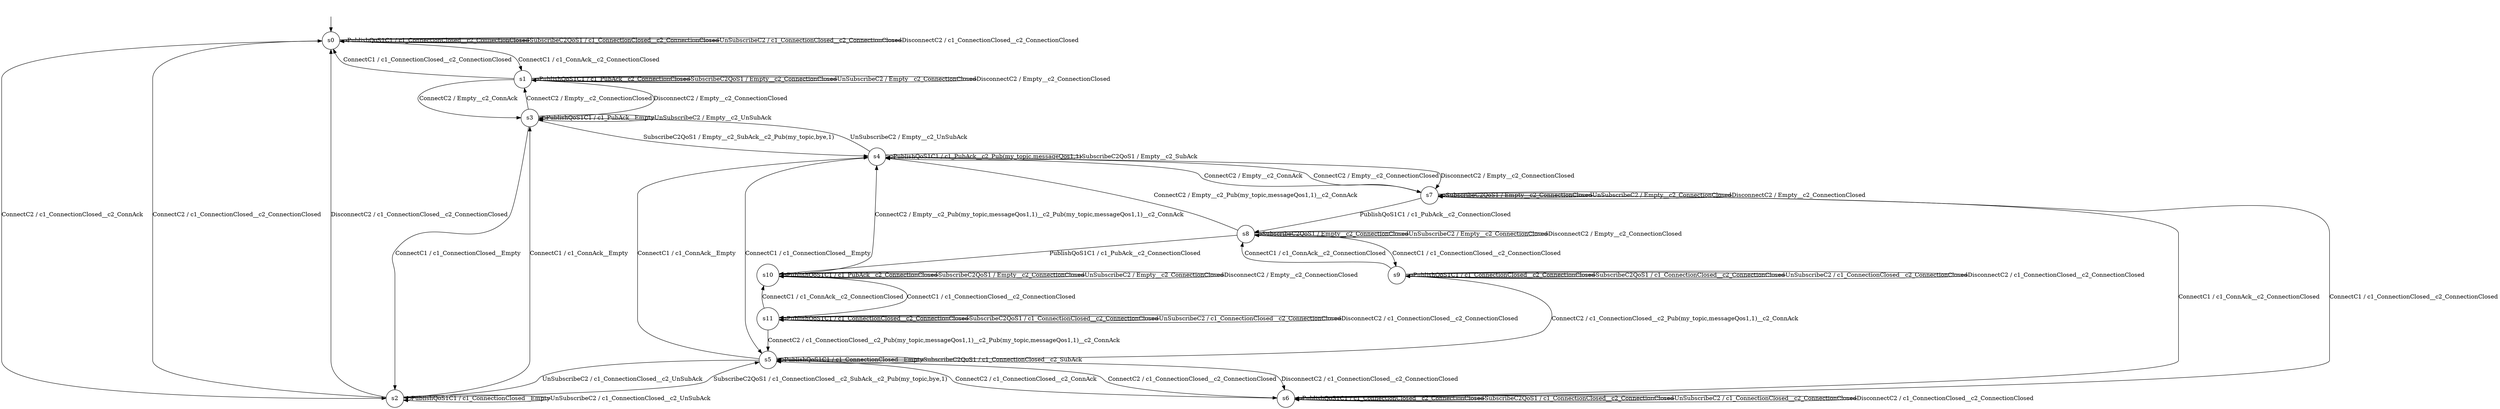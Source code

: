 digraph g {
__start0 [label="" shape="none"];

	s0 [shape="circle" label="s0"];
	s1 [shape="circle" label="s1"];
	s2 [shape="circle" label="s2"];
	s3 [shape="circle" label="s3"];
	s4 [shape="circle" label="s4"];
	s5 [shape="circle" label="s5"];
	s6 [shape="circle" label="s6"];
	s7 [shape="circle" label="s7"];
	s8 [shape="circle" label="s8"];
	s9 [shape="circle" label="s9"];
	s10 [shape="circle" label="s10"];
	s11 [shape="circle" label="s11"];
	s0 -> s2 [label="ConnectC2 / c1_ConnectionClosed__c2_ConnAck"];
	s0 -> s1 [label="ConnectC1 / c1_ConnAck__c2_ConnectionClosed"];
	s0 -> s0 [label="PublishQoS1C1 / c1_ConnectionClosed__c2_ConnectionClosed"];
	s0 -> s0 [label="SubscribeC2QoS1 / c1_ConnectionClosed__c2_ConnectionClosed"];
	s0 -> s0 [label="UnSubscribeC2 / c1_ConnectionClosed__c2_ConnectionClosed"];
	s0 -> s0 [label="DisconnectC2 / c1_ConnectionClosed__c2_ConnectionClosed"];
	s1 -> s3 [label="ConnectC2 / Empty__c2_ConnAck"];
	s1 -> s0 [label="ConnectC1 / c1_ConnectionClosed__c2_ConnectionClosed"];
	s1 -> s1 [label="PublishQoS1C1 / c1_PubAck__c2_ConnectionClosed"];
	s1 -> s1 [label="SubscribeC2QoS1 / Empty__c2_ConnectionClosed"];
	s1 -> s1 [label="UnSubscribeC2 / Empty__c2_ConnectionClosed"];
	s1 -> s1 [label="DisconnectC2 / Empty__c2_ConnectionClosed"];
	s2 -> s0 [label="ConnectC2 / c1_ConnectionClosed__c2_ConnectionClosed"];
	s2 -> s3 [label="ConnectC1 / c1_ConnAck__Empty"];
	s2 -> s2 [label="PublishQoS1C1 / c1_ConnectionClosed__Empty"];
	s2 -> s5 [label="SubscribeC2QoS1 / c1_ConnectionClosed__c2_SubAck__c2_Pub(my_topic,bye,1)"];
	s2 -> s2 [label="UnSubscribeC2 / c1_ConnectionClosed__c2_UnSubAck"];
	s2 -> s0 [label="DisconnectC2 / c1_ConnectionClosed__c2_ConnectionClosed"];
	s3 -> s1 [label="ConnectC2 / Empty__c2_ConnectionClosed"];
	s3 -> s2 [label="ConnectC1 / c1_ConnectionClosed__Empty"];
	s3 -> s3 [label="PublishQoS1C1 / c1_PubAck__Empty"];
	s3 -> s4 [label="SubscribeC2QoS1 / Empty__c2_SubAck__c2_Pub(my_topic,bye,1)"];
	s3 -> s3 [label="UnSubscribeC2 / Empty__c2_UnSubAck"];
	s3 -> s1 [label="DisconnectC2 / Empty__c2_ConnectionClosed"];
	s4 -> s7 [label="ConnectC2 / Empty__c2_ConnectionClosed"];
	s4 -> s5 [label="ConnectC1 / c1_ConnectionClosed__Empty"];
	s4 -> s4 [label="PublishQoS1C1 / c1_PubAck__c2_Pub(my_topic,messageQos1,1)"];
	s4 -> s4 [label="SubscribeC2QoS1 / Empty__c2_SubAck"];
	s4 -> s3 [label="UnSubscribeC2 / Empty__c2_UnSubAck"];
	s4 -> s7 [label="DisconnectC2 / Empty__c2_ConnectionClosed"];
	s5 -> s6 [label="ConnectC2 / c1_ConnectionClosed__c2_ConnectionClosed"];
	s5 -> s4 [label="ConnectC1 / c1_ConnAck__Empty"];
	s5 -> s5 [label="PublishQoS1C1 / c1_ConnectionClosed__Empty"];
	s5 -> s5 [label="SubscribeC2QoS1 / c1_ConnectionClosed__c2_SubAck"];
	s5 -> s2 [label="UnSubscribeC2 / c1_ConnectionClosed__c2_UnSubAck"];
	s5 -> s6 [label="DisconnectC2 / c1_ConnectionClosed__c2_ConnectionClosed"];
	s6 -> s5 [label="ConnectC2 / c1_ConnectionClosed__c2_ConnAck"];
	s6 -> s7 [label="ConnectC1 / c1_ConnAck__c2_ConnectionClosed"];
	s6 -> s6 [label="PublishQoS1C1 / c1_ConnectionClosed__c2_ConnectionClosed"];
	s6 -> s6 [label="SubscribeC2QoS1 / c1_ConnectionClosed__c2_ConnectionClosed"];
	s6 -> s6 [label="UnSubscribeC2 / c1_ConnectionClosed__c2_ConnectionClosed"];
	s6 -> s6 [label="DisconnectC2 / c1_ConnectionClosed__c2_ConnectionClosed"];
	s7 -> s4 [label="ConnectC2 / Empty__c2_ConnAck"];
	s7 -> s6 [label="ConnectC1 / c1_ConnectionClosed__c2_ConnectionClosed"];
	s7 -> s8 [label="PublishQoS1C1 / c1_PubAck__c2_ConnectionClosed"];
	s7 -> s7 [label="SubscribeC2QoS1 / Empty__c2_ConnectionClosed"];
	s7 -> s7 [label="UnSubscribeC2 / Empty__c2_ConnectionClosed"];
	s7 -> s7 [label="DisconnectC2 / Empty__c2_ConnectionClosed"];
	s8 -> s4 [label="ConnectC2 / Empty__c2_Pub(my_topic,messageQos1,1)__c2_ConnAck"];
	s8 -> s9 [label="ConnectC1 / c1_ConnectionClosed__c2_ConnectionClosed"];
	s8 -> s10 [label="PublishQoS1C1 / c1_PubAck__c2_ConnectionClosed"];
	s8 -> s8 [label="SubscribeC2QoS1 / Empty__c2_ConnectionClosed"];
	s8 -> s8 [label="UnSubscribeC2 / Empty__c2_ConnectionClosed"];
	s8 -> s8 [label="DisconnectC2 / Empty__c2_ConnectionClosed"];
	s9 -> s5 [label="ConnectC2 / c1_ConnectionClosed__c2_Pub(my_topic,messageQos1,1)__c2_ConnAck"];
	s9 -> s8 [label="ConnectC1 / c1_ConnAck__c2_ConnectionClosed"];
	s9 -> s9 [label="PublishQoS1C1 / c1_ConnectionClosed__c2_ConnectionClosed"];
	s9 -> s9 [label="SubscribeC2QoS1 / c1_ConnectionClosed__c2_ConnectionClosed"];
	s9 -> s9 [label="UnSubscribeC2 / c1_ConnectionClosed__c2_ConnectionClosed"];
	s9 -> s9 [label="DisconnectC2 / c1_ConnectionClosed__c2_ConnectionClosed"];
	s10 -> s4 [label="ConnectC2 / Empty__c2_Pub(my_topic,messageQos1,1)__c2_Pub(my_topic,messageQos1,1)__c2_ConnAck"];
	s10 -> s11 [label="ConnectC1 / c1_ConnectionClosed__c2_ConnectionClosed"];
	s10 -> s10 [label="PublishQoS1C1 / c1_PubAck__c2_ConnectionClosed"];
	s10 -> s10 [label="SubscribeC2QoS1 / Empty__c2_ConnectionClosed"];
	s10 -> s10 [label="UnSubscribeC2 / Empty__c2_ConnectionClosed"];
	s10 -> s10 [label="DisconnectC2 / Empty__c2_ConnectionClosed"];
	s11 -> s5 [label="ConnectC2 / c1_ConnectionClosed__c2_Pub(my_topic,messageQos1,1)__c2_Pub(my_topic,messageQos1,1)__c2_ConnAck"];
	s11 -> s10 [label="ConnectC1 / c1_ConnAck__c2_ConnectionClosed"];
	s11 -> s11 [label="PublishQoS1C1 / c1_ConnectionClosed__c2_ConnectionClosed"];
	s11 -> s11 [label="SubscribeC2QoS1 / c1_ConnectionClosed__c2_ConnectionClosed"];
	s11 -> s11 [label="UnSubscribeC2 / c1_ConnectionClosed__c2_ConnectionClosed"];
	s11 -> s11 [label="DisconnectC2 / c1_ConnectionClosed__c2_ConnectionClosed"];

__start0 -> s0;
}
